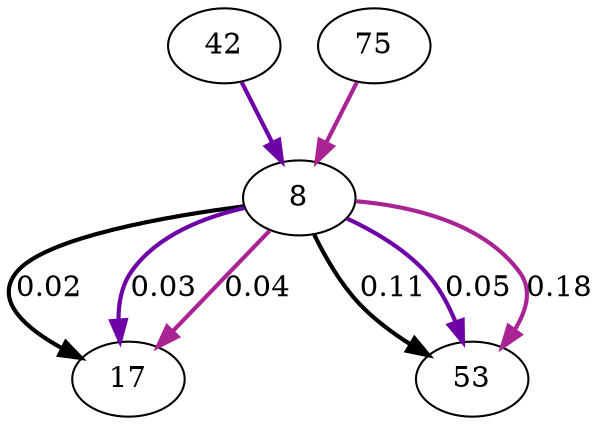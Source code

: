 digraph  {
42;
8;
17;
75;
53;
42 -> 8  [color="#6e00a8", key=0, penwidth=2];
8 -> 17  [color=black, key=0, label="0.02", penwidth=2];
8 -> 17  [color="#6e00a8", key=1, label="0.03", penwidth=2];
8 -> 17  [color="#aa2395", key=2, label="0.04", penwidth=2];
8 -> 53  [color=black, key=0, label="0.11", penwidth=2];
8 -> 53  [color="#6e00a8", key=1, label="0.05", penwidth=2];
8 -> 53  [color="#aa2395", key=2, label="0.18", penwidth=2];
75 -> 8  [color="#aa2395", key=0, penwidth=2];
}
